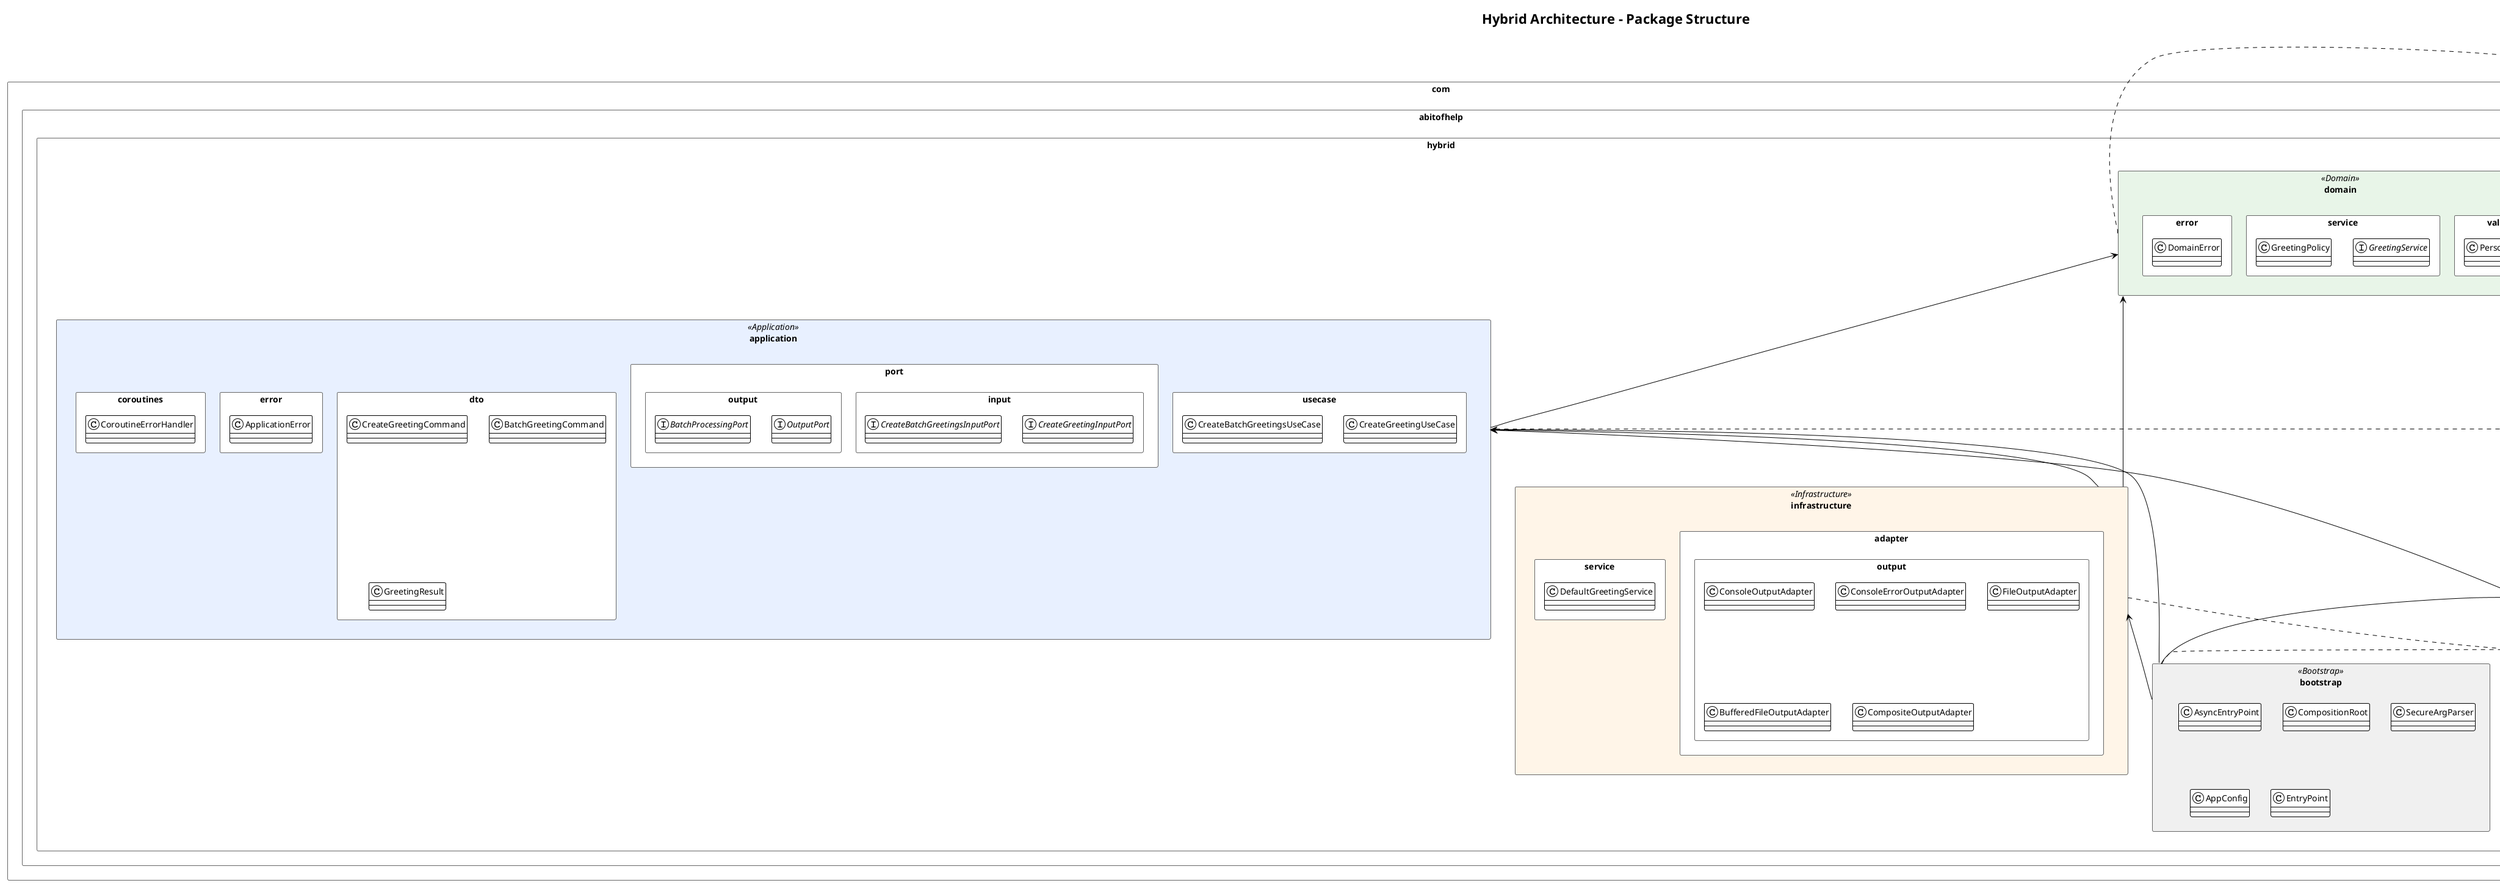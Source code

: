 @startuml package-structure
!theme plain
title Hybrid Architecture - Package Structure

skinparam packageStyle rectangle
skinparam package {
    BackgroundColor<<Domain>> #E8F5E8
    BackgroundColor<<Application>> #E8F0FF
    BackgroundColor<<Infrastructure>> #FFF5E8
    BackgroundColor<<Presentation>> #FFE8F0
    BackgroundColor<<Bootstrap>> #F0F0F0
    BorderColor #666666
}

skinparam note {
    BackgroundColor #FFFFCC
    BorderColor #666666
}

package "com.abitofhelp.hybrid" {
    
    package "domain" <<Domain>> {
        package "value" {
            class PersonName
        }
        package "service" {
            interface GreetingService
            class GreetingPolicy
        }
        package "error" {
            class DomainError
        }
    }
    
    package "application" <<Application>> {
        package "usecase" {
            class CreateGreetingUseCase
            class CreateBatchGreetingsUseCase
        }
        package "port.input" {
            interface CreateGreetingInputPort
            interface CreateBatchGreetingsInputPort
        }
        package "port.output" {
            interface OutputPort
            interface BatchProcessingPort
        }
        package "dto" {
            class CreateGreetingCommand
            class BatchGreetingCommand
            class GreetingResult
        }
        package "error" {
            class ApplicationError
        }
        package "coroutines" {
            class CoroutineErrorHandler
        }
    }
    
    package "infrastructure" <<Infrastructure>> {
        package "adapter.output" {
            class ConsoleOutputAdapter
            class ConsoleErrorOutputAdapter
            class FileOutputAdapter
            class BufferedFileOutputAdapter
            class CompositeOutputAdapter
        }
        package "service" {
            class DefaultGreetingService
        }
    }
    
    package "presentation" <<Presentation>> {
        package "cli" {
            class AsyncCliRunner
            class PureAsyncCli
            class CliFactory
            class PresentationConfig
            interface Runnable
        }
    }
    
    package "bootstrap" <<Bootstrap>> {
        class AsyncEntryPoint
        class CompositionRoot
        class SecureArgParser
        class AppConfig
        class EntryPoint
    }
}

note right of domain : "No external dependencies\nPure business logic\nStable core"
note left of application : "Orchestrates business logic\nDefines boundaries (ports)\nNo infrastructure dependencies"
note bottom of infrastructure : "Technical implementations\nExternal system integrations\nImplements domain and application interfaces"
note top of presentation : "User interface layer\nCLI implementation\nFuture: REST, GraphQL, Web UI"
note right of bootstrap : "Entry point and DI\nOnly module that knows all types\nWires all dependencies"

' Dependencies (following clean architecture rules)
domain <-- application
domain <-- infrastructure
application <-- infrastructure
application <-- presentation
infrastructure <-- bootstrap
application <-- bootstrap
presentation <-- bootstrap

@enduml